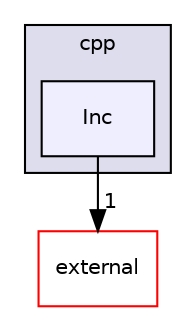 digraph "/home/developer/mtrain-firmware/API/cpp/Inc" {
  compound=true
  node [ fontsize="10", fontname="Helvetica"];
  edge [ labelfontsize="10", labelfontname="Helvetica"];
  subgraph clusterdir_d1809f1ebb3f0b4465bdced1df817fb0 {
    graph [ bgcolor="#ddddee", pencolor="black", label="cpp" fontname="Helvetica", fontsize="10", URL="dir_d1809f1ebb3f0b4465bdced1df817fb0.html"]
  dir_8bf0517a65974fc3f71978060f544021 [shape=box, label="Inc", style="filled", fillcolor="#eeeeff", pencolor="black", URL="dir_8bf0517a65974fc3f71978060f544021.html"];
  }
  dir_397d9aeee4af8edecac90968d93b57df [shape=box label="external" fillcolor="white" style="filled" color="red" URL="dir_397d9aeee4af8edecac90968d93b57df.html"];
  dir_8bf0517a65974fc3f71978060f544021->dir_397d9aeee4af8edecac90968d93b57df [headlabel="1", labeldistance=1.5 headhref="dir_000005_000015.html"];
}
